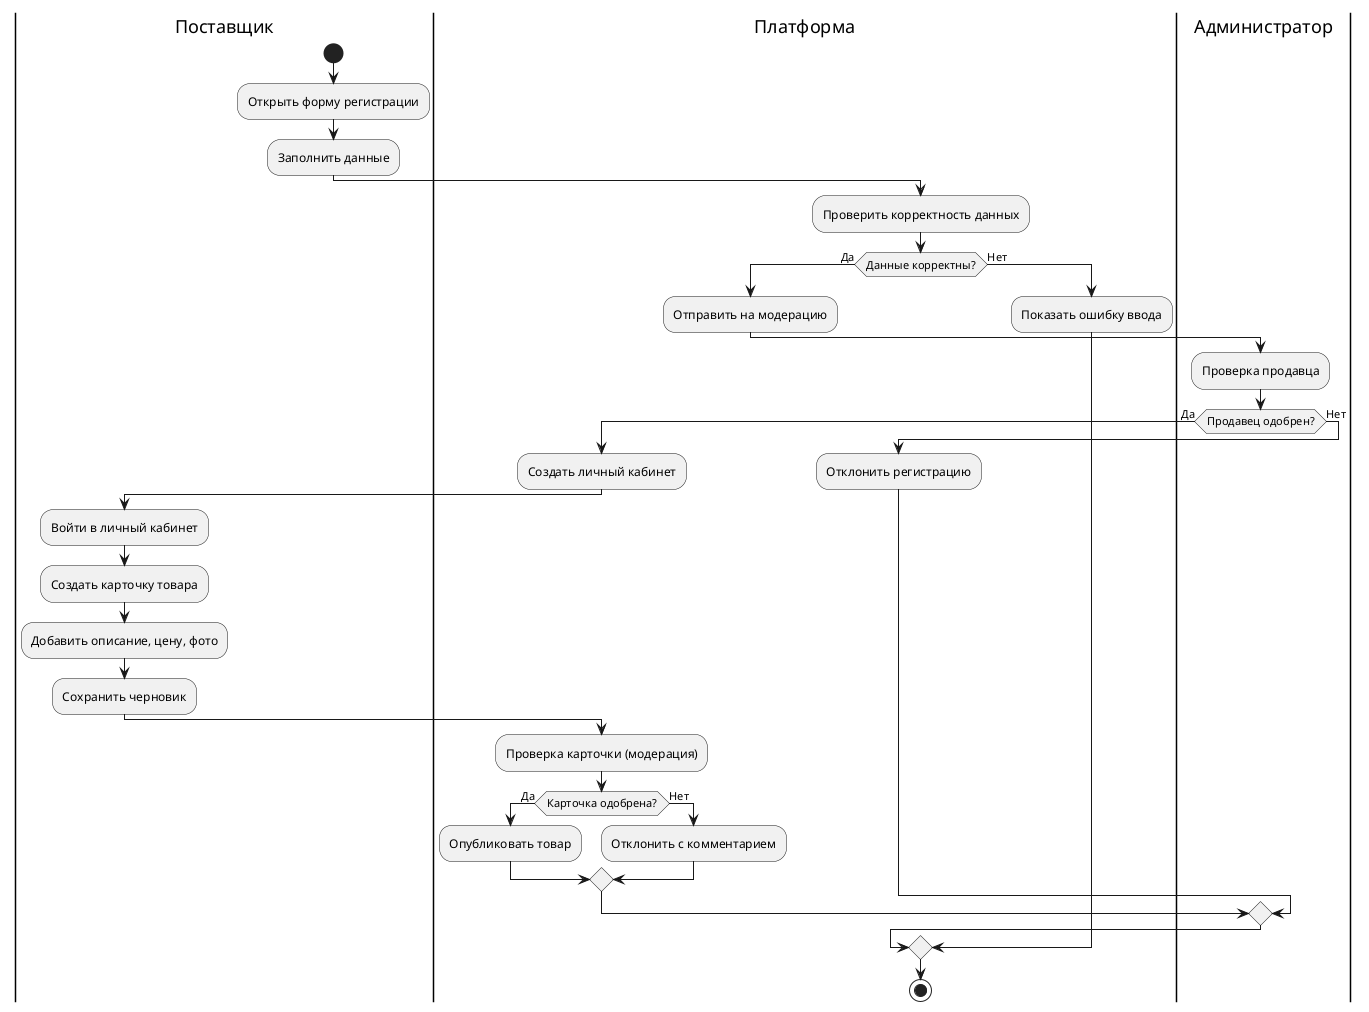 @startuml registration_and_listing
|Поставщик|
start
:Открыть форму регистрации;
:Заполнить данные;
|Платформа|
:Проверить корректность данных;
if (Данные корректны?) then (Да)
  :Отправить на модерацию;
  |Администратор|
  :Проверка продавца;
  if (Продавец одобрен?) then (Да)
    |Платформа|
    :Создать личный кабинет;
    |Поставщик|
    :Войти в личный кабинет;
    :Создать карточку товара;
    :Добавить описание, цену, фото;
    :Сохранить черновик;
    |Платформа|
    :Проверка карточки (модерация);
    if (Карточка одобрена?) then (Да)
      :Опубликовать товар;
    else (Нет)
      :Отклонить с комментарием;
    endif
  else (Нет)
    |Платформа|
    :Отклонить регистрацию;
  endif
else (Нет)
  :Показать ошибку ввода;
endif
stop
@enduml
